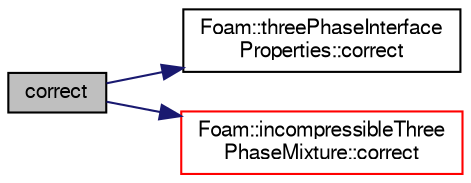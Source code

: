 digraph "correct"
{
  bgcolor="transparent";
  edge [fontname="FreeSans",fontsize="10",labelfontname="FreeSans",labelfontsize="10"];
  node [fontname="FreeSans",fontsize="10",shape=record];
  rankdir="LR";
  Node4 [label="correct",height=0.2,width=0.4,color="black", fillcolor="grey75", style="filled", fontcolor="black"];
  Node4 -> Node5 [color="midnightblue",fontsize="10",style="solid",fontname="FreeSans"];
  Node5 [label="Foam::threePhaseInterface\lProperties::correct",height=0.2,width=0.4,color="black",URL="$a31982.html#a3ae44b28050c3aa494c1d8e18cf618c1"];
  Node4 -> Node6 [color="midnightblue",fontsize="10",style="solid",fontname="FreeSans"];
  Node6 [label="Foam::incompressibleThree\lPhaseMixture::correct",height=0.2,width=0.4,color="red",URL="$a31978.html#a3ae44b28050c3aa494c1d8e18cf618c1",tooltip="Correct the laminar viscosity. "];
}
